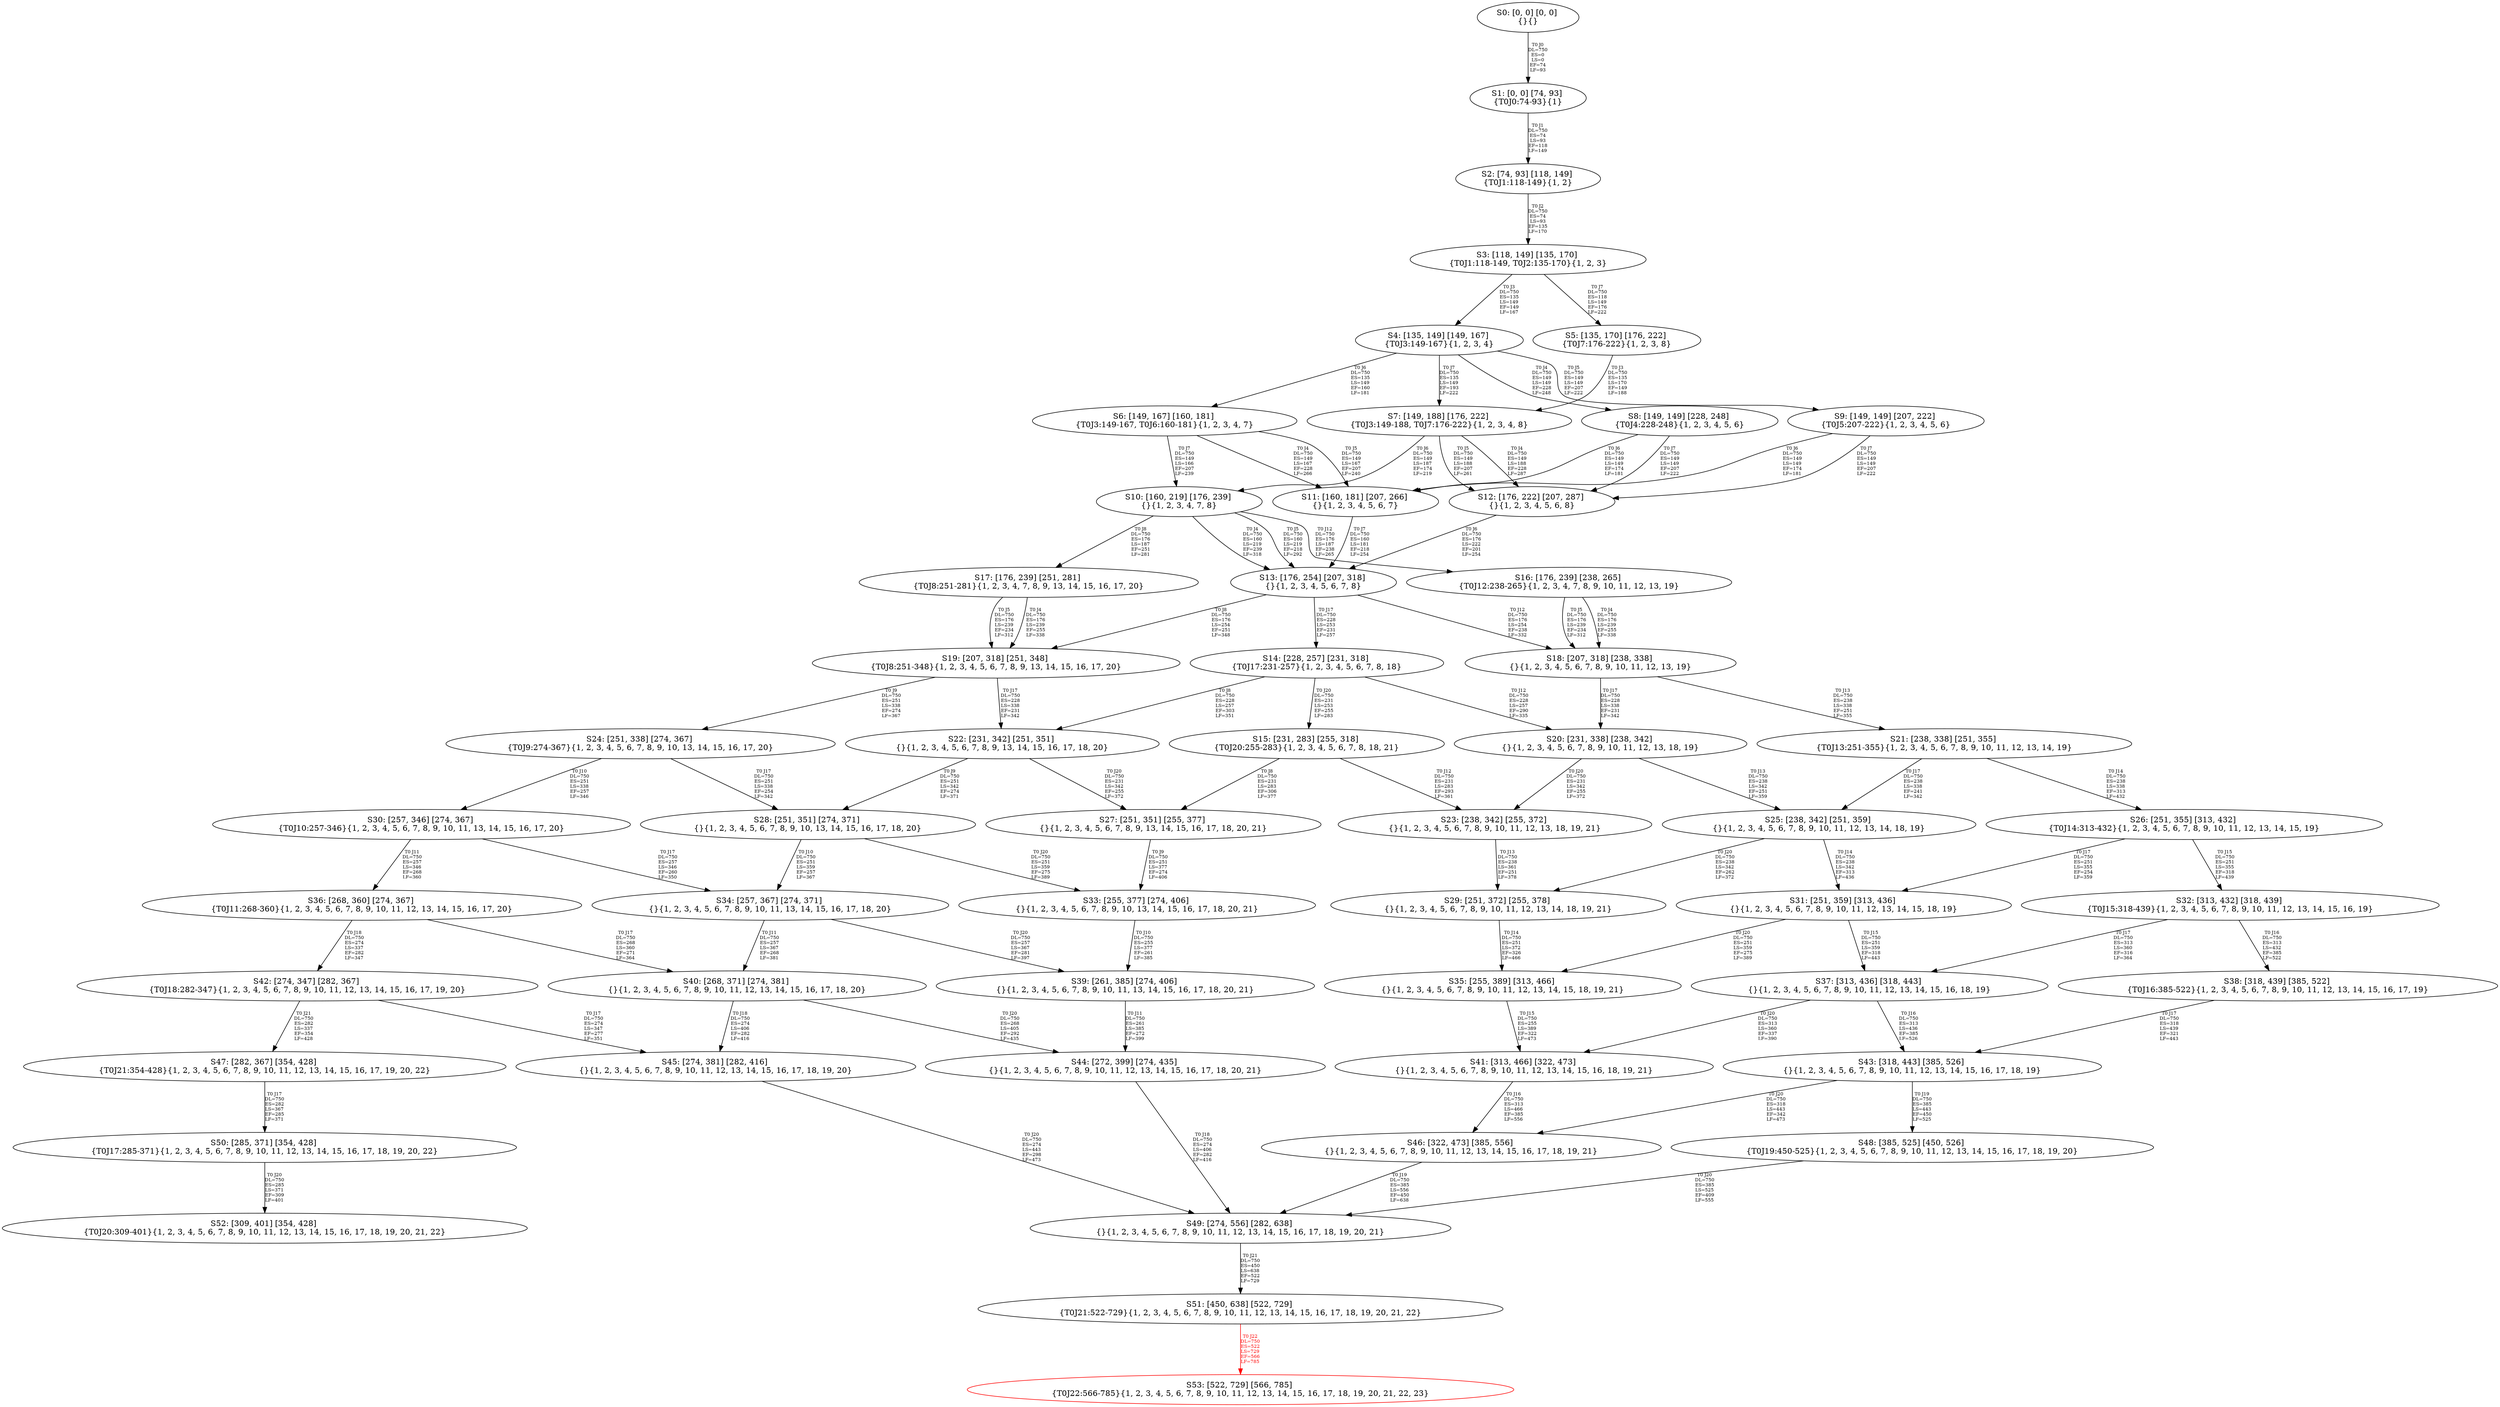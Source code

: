digraph {
	S0[label="S0: [0, 0] [0, 0] \n{}{}"];
	S1[label="S1: [0, 0] [74, 93] \n{T0J0:74-93}{1}"];
	S2[label="S2: [74, 93] [118, 149] \n{T0J1:118-149}{1, 2}"];
	S3[label="S3: [118, 149] [135, 170] \n{T0J1:118-149, T0J2:135-170}{1, 2, 3}"];
	S4[label="S4: [135, 149] [149, 167] \n{T0J3:149-167}{1, 2, 3, 4}"];
	S5[label="S5: [135, 170] [176, 222] \n{T0J7:176-222}{1, 2, 3, 8}"];
	S6[label="S6: [149, 167] [160, 181] \n{T0J3:149-167, T0J6:160-181}{1, 2, 3, 4, 7}"];
	S7[label="S7: [149, 188] [176, 222] \n{T0J3:149-188, T0J7:176-222}{1, 2, 3, 4, 8}"];
	S8[label="S8: [149, 149] [228, 248] \n{T0J4:228-248}{1, 2, 3, 4, 5, 6}"];
	S9[label="S9: [149, 149] [207, 222] \n{T0J5:207-222}{1, 2, 3, 4, 5, 6}"];
	S10[label="S10: [160, 219] [176, 239] \n{}{1, 2, 3, 4, 7, 8}"];
	S11[label="S11: [160, 181] [207, 266] \n{}{1, 2, 3, 4, 5, 6, 7}"];
	S12[label="S12: [176, 222] [207, 287] \n{}{1, 2, 3, 4, 5, 6, 8}"];
	S13[label="S13: [176, 254] [207, 318] \n{}{1, 2, 3, 4, 5, 6, 7, 8}"];
	S14[label="S14: [228, 257] [231, 318] \n{T0J17:231-257}{1, 2, 3, 4, 5, 6, 7, 8, 18}"];
	S15[label="S15: [231, 283] [255, 318] \n{T0J20:255-283}{1, 2, 3, 4, 5, 6, 7, 8, 18, 21}"];
	S16[label="S16: [176, 239] [238, 265] \n{T0J12:238-265}{1, 2, 3, 4, 7, 8, 9, 10, 11, 12, 13, 19}"];
	S17[label="S17: [176, 239] [251, 281] \n{T0J8:251-281}{1, 2, 3, 4, 7, 8, 9, 13, 14, 15, 16, 17, 20}"];
	S18[label="S18: [207, 318] [238, 338] \n{}{1, 2, 3, 4, 5, 6, 7, 8, 9, 10, 11, 12, 13, 19}"];
	S19[label="S19: [207, 318] [251, 348] \n{T0J8:251-348}{1, 2, 3, 4, 5, 6, 7, 8, 9, 13, 14, 15, 16, 17, 20}"];
	S20[label="S20: [231, 338] [238, 342] \n{}{1, 2, 3, 4, 5, 6, 7, 8, 9, 10, 11, 12, 13, 18, 19}"];
	S21[label="S21: [238, 338] [251, 355] \n{T0J13:251-355}{1, 2, 3, 4, 5, 6, 7, 8, 9, 10, 11, 12, 13, 14, 19}"];
	S22[label="S22: [231, 342] [251, 351] \n{}{1, 2, 3, 4, 5, 6, 7, 8, 9, 13, 14, 15, 16, 17, 18, 20}"];
	S23[label="S23: [238, 342] [255, 372] \n{}{1, 2, 3, 4, 5, 6, 7, 8, 9, 10, 11, 12, 13, 18, 19, 21}"];
	S24[label="S24: [251, 338] [274, 367] \n{T0J9:274-367}{1, 2, 3, 4, 5, 6, 7, 8, 9, 10, 13, 14, 15, 16, 17, 20}"];
	S25[label="S25: [238, 342] [251, 359] \n{}{1, 2, 3, 4, 5, 6, 7, 8, 9, 10, 11, 12, 13, 14, 18, 19}"];
	S26[label="S26: [251, 355] [313, 432] \n{T0J14:313-432}{1, 2, 3, 4, 5, 6, 7, 8, 9, 10, 11, 12, 13, 14, 15, 19}"];
	S27[label="S27: [251, 351] [255, 377] \n{}{1, 2, 3, 4, 5, 6, 7, 8, 9, 13, 14, 15, 16, 17, 18, 20, 21}"];
	S28[label="S28: [251, 351] [274, 371] \n{}{1, 2, 3, 4, 5, 6, 7, 8, 9, 10, 13, 14, 15, 16, 17, 18, 20}"];
	S29[label="S29: [251, 372] [255, 378] \n{}{1, 2, 3, 4, 5, 6, 7, 8, 9, 10, 11, 12, 13, 14, 18, 19, 21}"];
	S30[label="S30: [257, 346] [274, 367] \n{T0J10:257-346}{1, 2, 3, 4, 5, 6, 7, 8, 9, 10, 11, 13, 14, 15, 16, 17, 20}"];
	S31[label="S31: [251, 359] [313, 436] \n{}{1, 2, 3, 4, 5, 6, 7, 8, 9, 10, 11, 12, 13, 14, 15, 18, 19}"];
	S32[label="S32: [313, 432] [318, 439] \n{T0J15:318-439}{1, 2, 3, 4, 5, 6, 7, 8, 9, 10, 11, 12, 13, 14, 15, 16, 19}"];
	S33[label="S33: [255, 377] [274, 406] \n{}{1, 2, 3, 4, 5, 6, 7, 8, 9, 10, 13, 14, 15, 16, 17, 18, 20, 21}"];
	S34[label="S34: [257, 367] [274, 371] \n{}{1, 2, 3, 4, 5, 6, 7, 8, 9, 10, 11, 13, 14, 15, 16, 17, 18, 20}"];
	S35[label="S35: [255, 389] [313, 466] \n{}{1, 2, 3, 4, 5, 6, 7, 8, 9, 10, 11, 12, 13, 14, 15, 18, 19, 21}"];
	S36[label="S36: [268, 360] [274, 367] \n{T0J11:268-360}{1, 2, 3, 4, 5, 6, 7, 8, 9, 10, 11, 12, 13, 14, 15, 16, 17, 20}"];
	S37[label="S37: [313, 436] [318, 443] \n{}{1, 2, 3, 4, 5, 6, 7, 8, 9, 10, 11, 12, 13, 14, 15, 16, 18, 19}"];
	S38[label="S38: [318, 439] [385, 522] \n{T0J16:385-522}{1, 2, 3, 4, 5, 6, 7, 8, 9, 10, 11, 12, 13, 14, 15, 16, 17, 19}"];
	S39[label="S39: [261, 385] [274, 406] \n{}{1, 2, 3, 4, 5, 6, 7, 8, 9, 10, 11, 13, 14, 15, 16, 17, 18, 20, 21}"];
	S40[label="S40: [268, 371] [274, 381] \n{}{1, 2, 3, 4, 5, 6, 7, 8, 9, 10, 11, 12, 13, 14, 15, 16, 17, 18, 20}"];
	S41[label="S41: [313, 466] [322, 473] \n{}{1, 2, 3, 4, 5, 6, 7, 8, 9, 10, 11, 12, 13, 14, 15, 16, 18, 19, 21}"];
	S42[label="S42: [274, 347] [282, 367] \n{T0J18:282-347}{1, 2, 3, 4, 5, 6, 7, 8, 9, 10, 11, 12, 13, 14, 15, 16, 17, 19, 20}"];
	S43[label="S43: [318, 443] [385, 526] \n{}{1, 2, 3, 4, 5, 6, 7, 8, 9, 10, 11, 12, 13, 14, 15, 16, 17, 18, 19}"];
	S44[label="S44: [272, 399] [274, 435] \n{}{1, 2, 3, 4, 5, 6, 7, 8, 9, 10, 11, 12, 13, 14, 15, 16, 17, 18, 20, 21}"];
	S45[label="S45: [274, 381] [282, 416] \n{}{1, 2, 3, 4, 5, 6, 7, 8, 9, 10, 11, 12, 13, 14, 15, 16, 17, 18, 19, 20}"];
	S46[label="S46: [322, 473] [385, 556] \n{}{1, 2, 3, 4, 5, 6, 7, 8, 9, 10, 11, 12, 13, 14, 15, 16, 17, 18, 19, 21}"];
	S47[label="S47: [282, 367] [354, 428] \n{T0J21:354-428}{1, 2, 3, 4, 5, 6, 7, 8, 9, 10, 11, 12, 13, 14, 15, 16, 17, 19, 20, 22}"];
	S48[label="S48: [385, 525] [450, 526] \n{T0J19:450-525}{1, 2, 3, 4, 5, 6, 7, 8, 9, 10, 11, 12, 13, 14, 15, 16, 17, 18, 19, 20}"];
	S49[label="S49: [274, 556] [282, 638] \n{}{1, 2, 3, 4, 5, 6, 7, 8, 9, 10, 11, 12, 13, 14, 15, 16, 17, 18, 19, 20, 21}"];
	S50[label="S50: [285, 371] [354, 428] \n{T0J17:285-371}{1, 2, 3, 4, 5, 6, 7, 8, 9, 10, 11, 12, 13, 14, 15, 16, 17, 18, 19, 20, 22}"];
	S51[label="S51: [450, 638] [522, 729] \n{T0J21:522-729}{1, 2, 3, 4, 5, 6, 7, 8, 9, 10, 11, 12, 13, 14, 15, 16, 17, 18, 19, 20, 21, 22}"];
	S52[label="S52: [309, 401] [354, 428] \n{T0J20:309-401}{1, 2, 3, 4, 5, 6, 7, 8, 9, 10, 11, 12, 13, 14, 15, 16, 17, 18, 19, 20, 21, 22}"];
	S53[label="S53: [522, 729] [566, 785] \n{T0J22:566-785}{1, 2, 3, 4, 5, 6, 7, 8, 9, 10, 11, 12, 13, 14, 15, 16, 17, 18, 19, 20, 21, 22, 23}"];
	S0 -> S1[label="T0 J0\nDL=750\nES=0\nLS=0\nEF=74\nLF=93",fontsize=8];
	S1 -> S2[label="T0 J1\nDL=750\nES=74\nLS=93\nEF=118\nLF=149",fontsize=8];
	S2 -> S3[label="T0 J2\nDL=750\nES=74\nLS=93\nEF=135\nLF=170",fontsize=8];
	S3 -> S4[label="T0 J3\nDL=750\nES=135\nLS=149\nEF=149\nLF=167",fontsize=8];
	S3 -> S5[label="T0 J7\nDL=750\nES=118\nLS=149\nEF=176\nLF=222",fontsize=8];
	S4 -> S8[label="T0 J4\nDL=750\nES=149\nLS=149\nEF=228\nLF=248",fontsize=8];
	S4 -> S9[label="T0 J5\nDL=750\nES=149\nLS=149\nEF=207\nLF=222",fontsize=8];
	S4 -> S6[label="T0 J6\nDL=750\nES=135\nLS=149\nEF=160\nLF=181",fontsize=8];
	S4 -> S7[label="T0 J7\nDL=750\nES=135\nLS=149\nEF=193\nLF=222",fontsize=8];
	S5 -> S7[label="T0 J3\nDL=750\nES=135\nLS=170\nEF=149\nLF=188",fontsize=8];
	S6 -> S11[label="T0 J4\nDL=750\nES=149\nLS=167\nEF=228\nLF=266",fontsize=8];
	S6 -> S11[label="T0 J5\nDL=750\nES=149\nLS=167\nEF=207\nLF=240",fontsize=8];
	S6 -> S10[label="T0 J7\nDL=750\nES=149\nLS=166\nEF=207\nLF=239",fontsize=8];
	S7 -> S12[label="T0 J4\nDL=750\nES=149\nLS=188\nEF=228\nLF=287",fontsize=8];
	S7 -> S12[label="T0 J5\nDL=750\nES=149\nLS=188\nEF=207\nLF=261",fontsize=8];
	S7 -> S10[label="T0 J6\nDL=750\nES=149\nLS=187\nEF=174\nLF=219",fontsize=8];
	S8 -> S11[label="T0 J6\nDL=750\nES=149\nLS=149\nEF=174\nLF=181",fontsize=8];
	S8 -> S12[label="T0 J7\nDL=750\nES=149\nLS=149\nEF=207\nLF=222",fontsize=8];
	S9 -> S11[label="T0 J6\nDL=750\nES=149\nLS=149\nEF=174\nLF=181",fontsize=8];
	S9 -> S12[label="T0 J7\nDL=750\nES=149\nLS=149\nEF=207\nLF=222",fontsize=8];
	S10 -> S13[label="T0 J4\nDL=750\nES=160\nLS=219\nEF=239\nLF=318",fontsize=8];
	S10 -> S13[label="T0 J5\nDL=750\nES=160\nLS=219\nEF=218\nLF=292",fontsize=8];
	S10 -> S17[label="T0 J8\nDL=750\nES=176\nLS=187\nEF=251\nLF=281",fontsize=8];
	S10 -> S16[label="T0 J12\nDL=750\nES=176\nLS=187\nEF=238\nLF=265",fontsize=8];
	S11 -> S13[label="T0 J7\nDL=750\nES=160\nLS=181\nEF=218\nLF=254",fontsize=8];
	S12 -> S13[label="T0 J6\nDL=750\nES=176\nLS=222\nEF=201\nLF=254",fontsize=8];
	S13 -> S19[label="T0 J8\nDL=750\nES=176\nLS=254\nEF=251\nLF=348",fontsize=8];
	S13 -> S18[label="T0 J12\nDL=750\nES=176\nLS=254\nEF=238\nLF=332",fontsize=8];
	S13 -> S14[label="T0 J17\nDL=750\nES=228\nLS=253\nEF=231\nLF=257",fontsize=8];
	S14 -> S22[label="T0 J8\nDL=750\nES=228\nLS=257\nEF=303\nLF=351",fontsize=8];
	S14 -> S20[label="T0 J12\nDL=750\nES=228\nLS=257\nEF=290\nLF=335",fontsize=8];
	S14 -> S15[label="T0 J20\nDL=750\nES=231\nLS=253\nEF=255\nLF=283",fontsize=8];
	S15 -> S27[label="T0 J8\nDL=750\nES=231\nLS=283\nEF=306\nLF=377",fontsize=8];
	S15 -> S23[label="T0 J12\nDL=750\nES=231\nLS=283\nEF=293\nLF=361",fontsize=8];
	S16 -> S18[label="T0 J4\nDL=750\nES=176\nLS=239\nEF=255\nLF=338",fontsize=8];
	S16 -> S18[label="T0 J5\nDL=750\nES=176\nLS=239\nEF=234\nLF=312",fontsize=8];
	S17 -> S19[label="T0 J4\nDL=750\nES=176\nLS=239\nEF=255\nLF=338",fontsize=8];
	S17 -> S19[label="T0 J5\nDL=750\nES=176\nLS=239\nEF=234\nLF=312",fontsize=8];
	S18 -> S21[label="T0 J13\nDL=750\nES=238\nLS=338\nEF=251\nLF=355",fontsize=8];
	S18 -> S20[label="T0 J17\nDL=750\nES=228\nLS=338\nEF=231\nLF=342",fontsize=8];
	S19 -> S24[label="T0 J9\nDL=750\nES=251\nLS=338\nEF=274\nLF=367",fontsize=8];
	S19 -> S22[label="T0 J17\nDL=750\nES=228\nLS=338\nEF=231\nLF=342",fontsize=8];
	S20 -> S25[label="T0 J13\nDL=750\nES=238\nLS=342\nEF=251\nLF=359",fontsize=8];
	S20 -> S23[label="T0 J20\nDL=750\nES=231\nLS=342\nEF=255\nLF=372",fontsize=8];
	S21 -> S26[label="T0 J14\nDL=750\nES=238\nLS=338\nEF=313\nLF=432",fontsize=8];
	S21 -> S25[label="T0 J17\nDL=750\nES=238\nLS=338\nEF=241\nLF=342",fontsize=8];
	S22 -> S28[label="T0 J9\nDL=750\nES=251\nLS=342\nEF=274\nLF=371",fontsize=8];
	S22 -> S27[label="T0 J20\nDL=750\nES=231\nLS=342\nEF=255\nLF=372",fontsize=8];
	S23 -> S29[label="T0 J13\nDL=750\nES=238\nLS=361\nEF=251\nLF=378",fontsize=8];
	S24 -> S30[label="T0 J10\nDL=750\nES=251\nLS=338\nEF=257\nLF=346",fontsize=8];
	S24 -> S28[label="T0 J17\nDL=750\nES=251\nLS=338\nEF=254\nLF=342",fontsize=8];
	S25 -> S31[label="T0 J14\nDL=750\nES=238\nLS=342\nEF=313\nLF=436",fontsize=8];
	S25 -> S29[label="T0 J20\nDL=750\nES=238\nLS=342\nEF=262\nLF=372",fontsize=8];
	S26 -> S32[label="T0 J15\nDL=750\nES=251\nLS=355\nEF=318\nLF=439",fontsize=8];
	S26 -> S31[label="T0 J17\nDL=750\nES=251\nLS=355\nEF=254\nLF=359",fontsize=8];
	S27 -> S33[label="T0 J9\nDL=750\nES=251\nLS=377\nEF=274\nLF=406",fontsize=8];
	S28 -> S34[label="T0 J10\nDL=750\nES=251\nLS=359\nEF=257\nLF=367",fontsize=8];
	S28 -> S33[label="T0 J20\nDL=750\nES=251\nLS=359\nEF=275\nLF=389",fontsize=8];
	S29 -> S35[label="T0 J14\nDL=750\nES=251\nLS=372\nEF=326\nLF=466",fontsize=8];
	S30 -> S36[label="T0 J11\nDL=750\nES=257\nLS=346\nEF=268\nLF=360",fontsize=8];
	S30 -> S34[label="T0 J17\nDL=750\nES=257\nLS=346\nEF=260\nLF=350",fontsize=8];
	S31 -> S37[label="T0 J15\nDL=750\nES=251\nLS=359\nEF=318\nLF=443",fontsize=8];
	S31 -> S35[label="T0 J20\nDL=750\nES=251\nLS=359\nEF=275\nLF=389",fontsize=8];
	S32 -> S38[label="T0 J16\nDL=750\nES=313\nLS=432\nEF=385\nLF=522",fontsize=8];
	S32 -> S37[label="T0 J17\nDL=750\nES=313\nLS=360\nEF=316\nLF=364",fontsize=8];
	S33 -> S39[label="T0 J10\nDL=750\nES=255\nLS=377\nEF=261\nLF=385",fontsize=8];
	S34 -> S40[label="T0 J11\nDL=750\nES=257\nLS=367\nEF=268\nLF=381",fontsize=8];
	S34 -> S39[label="T0 J20\nDL=750\nES=257\nLS=367\nEF=281\nLF=397",fontsize=8];
	S35 -> S41[label="T0 J15\nDL=750\nES=255\nLS=389\nEF=322\nLF=473",fontsize=8];
	S36 -> S40[label="T0 J17\nDL=750\nES=268\nLS=360\nEF=271\nLF=364",fontsize=8];
	S36 -> S42[label="T0 J18\nDL=750\nES=274\nLS=337\nEF=282\nLF=347",fontsize=8];
	S37 -> S43[label="T0 J16\nDL=750\nES=313\nLS=436\nEF=385\nLF=526",fontsize=8];
	S37 -> S41[label="T0 J20\nDL=750\nES=313\nLS=360\nEF=337\nLF=390",fontsize=8];
	S38 -> S43[label="T0 J17\nDL=750\nES=318\nLS=439\nEF=321\nLF=443",fontsize=8];
	S39 -> S44[label="T0 J11\nDL=750\nES=261\nLS=385\nEF=272\nLF=399",fontsize=8];
	S40 -> S45[label="T0 J18\nDL=750\nES=274\nLS=406\nEF=282\nLF=416",fontsize=8];
	S40 -> S44[label="T0 J20\nDL=750\nES=268\nLS=405\nEF=292\nLF=435",fontsize=8];
	S41 -> S46[label="T0 J16\nDL=750\nES=313\nLS=466\nEF=385\nLF=556",fontsize=8];
	S42 -> S45[label="T0 J17\nDL=750\nES=274\nLS=347\nEF=277\nLF=351",fontsize=8];
	S42 -> S47[label="T0 J21\nDL=750\nES=282\nLS=337\nEF=354\nLF=428",fontsize=8];
	S43 -> S48[label="T0 J19\nDL=750\nES=385\nLS=443\nEF=450\nLF=525",fontsize=8];
	S43 -> S46[label="T0 J20\nDL=750\nES=318\nLS=443\nEF=342\nLF=473",fontsize=8];
	S44 -> S49[label="T0 J18\nDL=750\nES=274\nLS=406\nEF=282\nLF=416",fontsize=8];
	S45 -> S49[label="T0 J20\nDL=750\nES=274\nLS=443\nEF=298\nLF=473",fontsize=8];
	S46 -> S49[label="T0 J19\nDL=750\nES=385\nLS=556\nEF=450\nLF=638",fontsize=8];
	S47 -> S50[label="T0 J17\nDL=750\nES=282\nLS=367\nEF=285\nLF=371",fontsize=8];
	S48 -> S49[label="T0 J20\nDL=750\nES=385\nLS=525\nEF=409\nLF=555",fontsize=8];
	S49 -> S51[label="T0 J21\nDL=750\nES=450\nLS=638\nEF=522\nLF=729",fontsize=8];
	S50 -> S52[label="T0 J20\nDL=750\nES=285\nLS=371\nEF=309\nLF=401",fontsize=8];
	S51 -> S53[label="T0 J22\nDL=750\nES=522\nLS=729\nEF=566\nLF=785",color=Red,fontcolor=Red,fontsize=8];
S53[color=Red];
}
